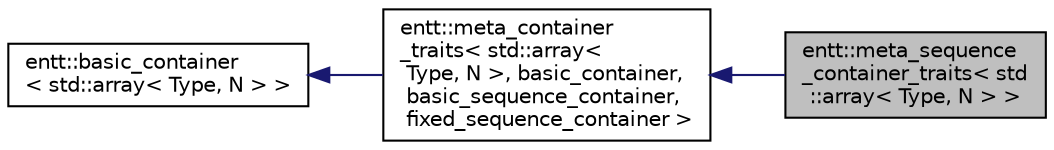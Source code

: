 digraph "entt::meta_sequence_container_traits&lt; std::array&lt; Type, N &gt; &gt;"
{
 // LATEX_PDF_SIZE
  edge [fontname="Helvetica",fontsize="10",labelfontname="Helvetica",labelfontsize="10"];
  node [fontname="Helvetica",fontsize="10",shape=record];
  rankdir="LR";
  Node1 [label="entt::meta_sequence\l_container_traits\< std\l::array\< Type, N \> \>",height=0.2,width=0.4,color="black", fillcolor="grey75", style="filled", fontcolor="black",tooltip="Meta sequence container traits for std::arrays of any type."];
  Node2 -> Node1 [dir="back",color="midnightblue",fontsize="10",style="solid"];
  Node2 [label="entt::meta_container\l_traits\< std::array\<\l Type, N \>, basic_container,\l basic_sequence_container,\l fixed_sequence_container \>",height=0.2,width=0.4,color="black", fillcolor="white", style="filled",URL="$structentt_1_1meta__container__traits.html",tooltip=" "];
  Node3 -> Node2 [dir="back",color="midnightblue",fontsize="10",style="solid"];
  Node3 [label="entt::basic_container\l\< std::array\< Type, N \> \>",height=0.2,width=0.4,color="black", fillcolor="white", style="filled",URL="$structentt_1_1basic__container.html",tooltip=" "];
}
